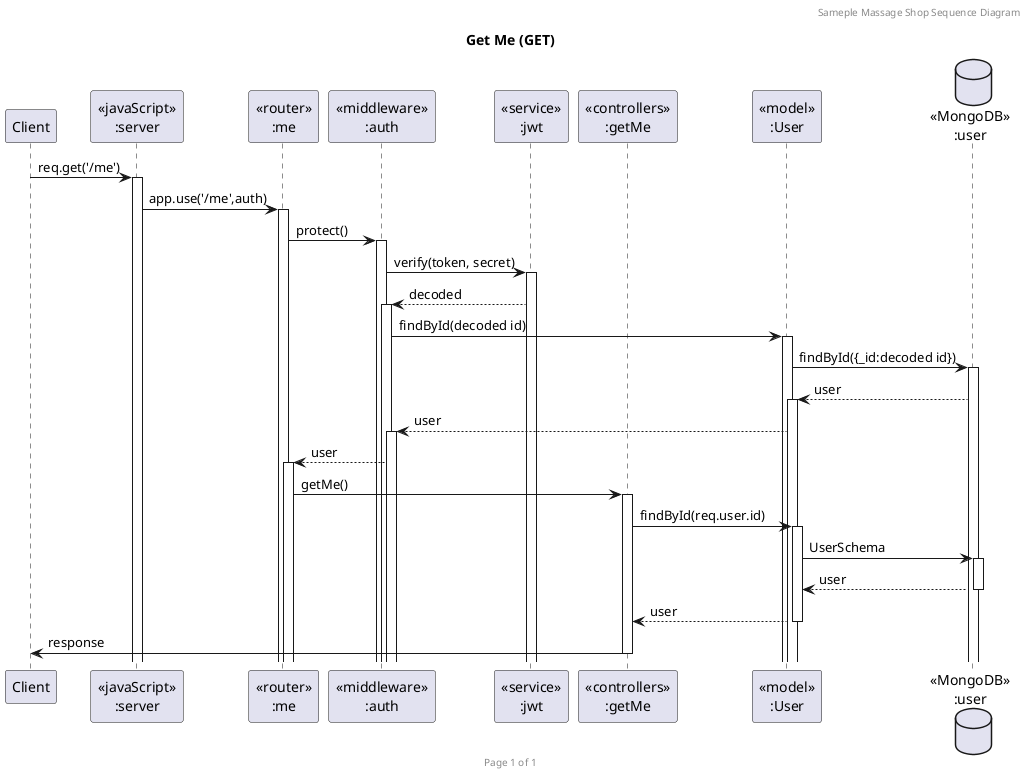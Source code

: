 @startuml Get Me (GET)

header Sameple Massage Shop Sequence Diagram
footer Page %page% of %lastpage%
title "Get Me (GET)"

participant "Client" as client
participant "<<javaScript>>\n:server" as server
participant "<<router>>\n:me" as routerMe
participant "<<middleware>>\n:auth" as middleware
participant "<<service>>\n:jwt" as service
participant "<<controllers>>\n:getMe" as controllersGetMe
participant "<<model>>\n:User" as modelUser
database "<<MongoDB>>\n:user" as UserDatabase

client->server ++:req.get('/me')
server->routerMe ++:app.use('/me',auth)
routerMe -> middleware ++:protect()
middleware -> service ++:verify(token, secret)
middleware <-- service ++:decoded
middleware -> modelUser ++:findById(decoded id)
modelUser -> UserDatabase ++:findById({_id:decoded id})
modelUser <-- UserDatabase ++:user
middleware <-- modelUser ++:user
routerMe <-- middleware ++:user
routerMe -> controllersGetMe ++:getMe()
controllersGetMe->modelUser ++:findById(req.user.id)
modelUser ->UserDatabase ++: UserSchema
UserDatabase --> modelUser --: user
controllersGetMe <-- modelUser --:user
client <- controllersGetMe --:response
' server <-- routerMe --:response
' client <-- server --:response

@enduml
